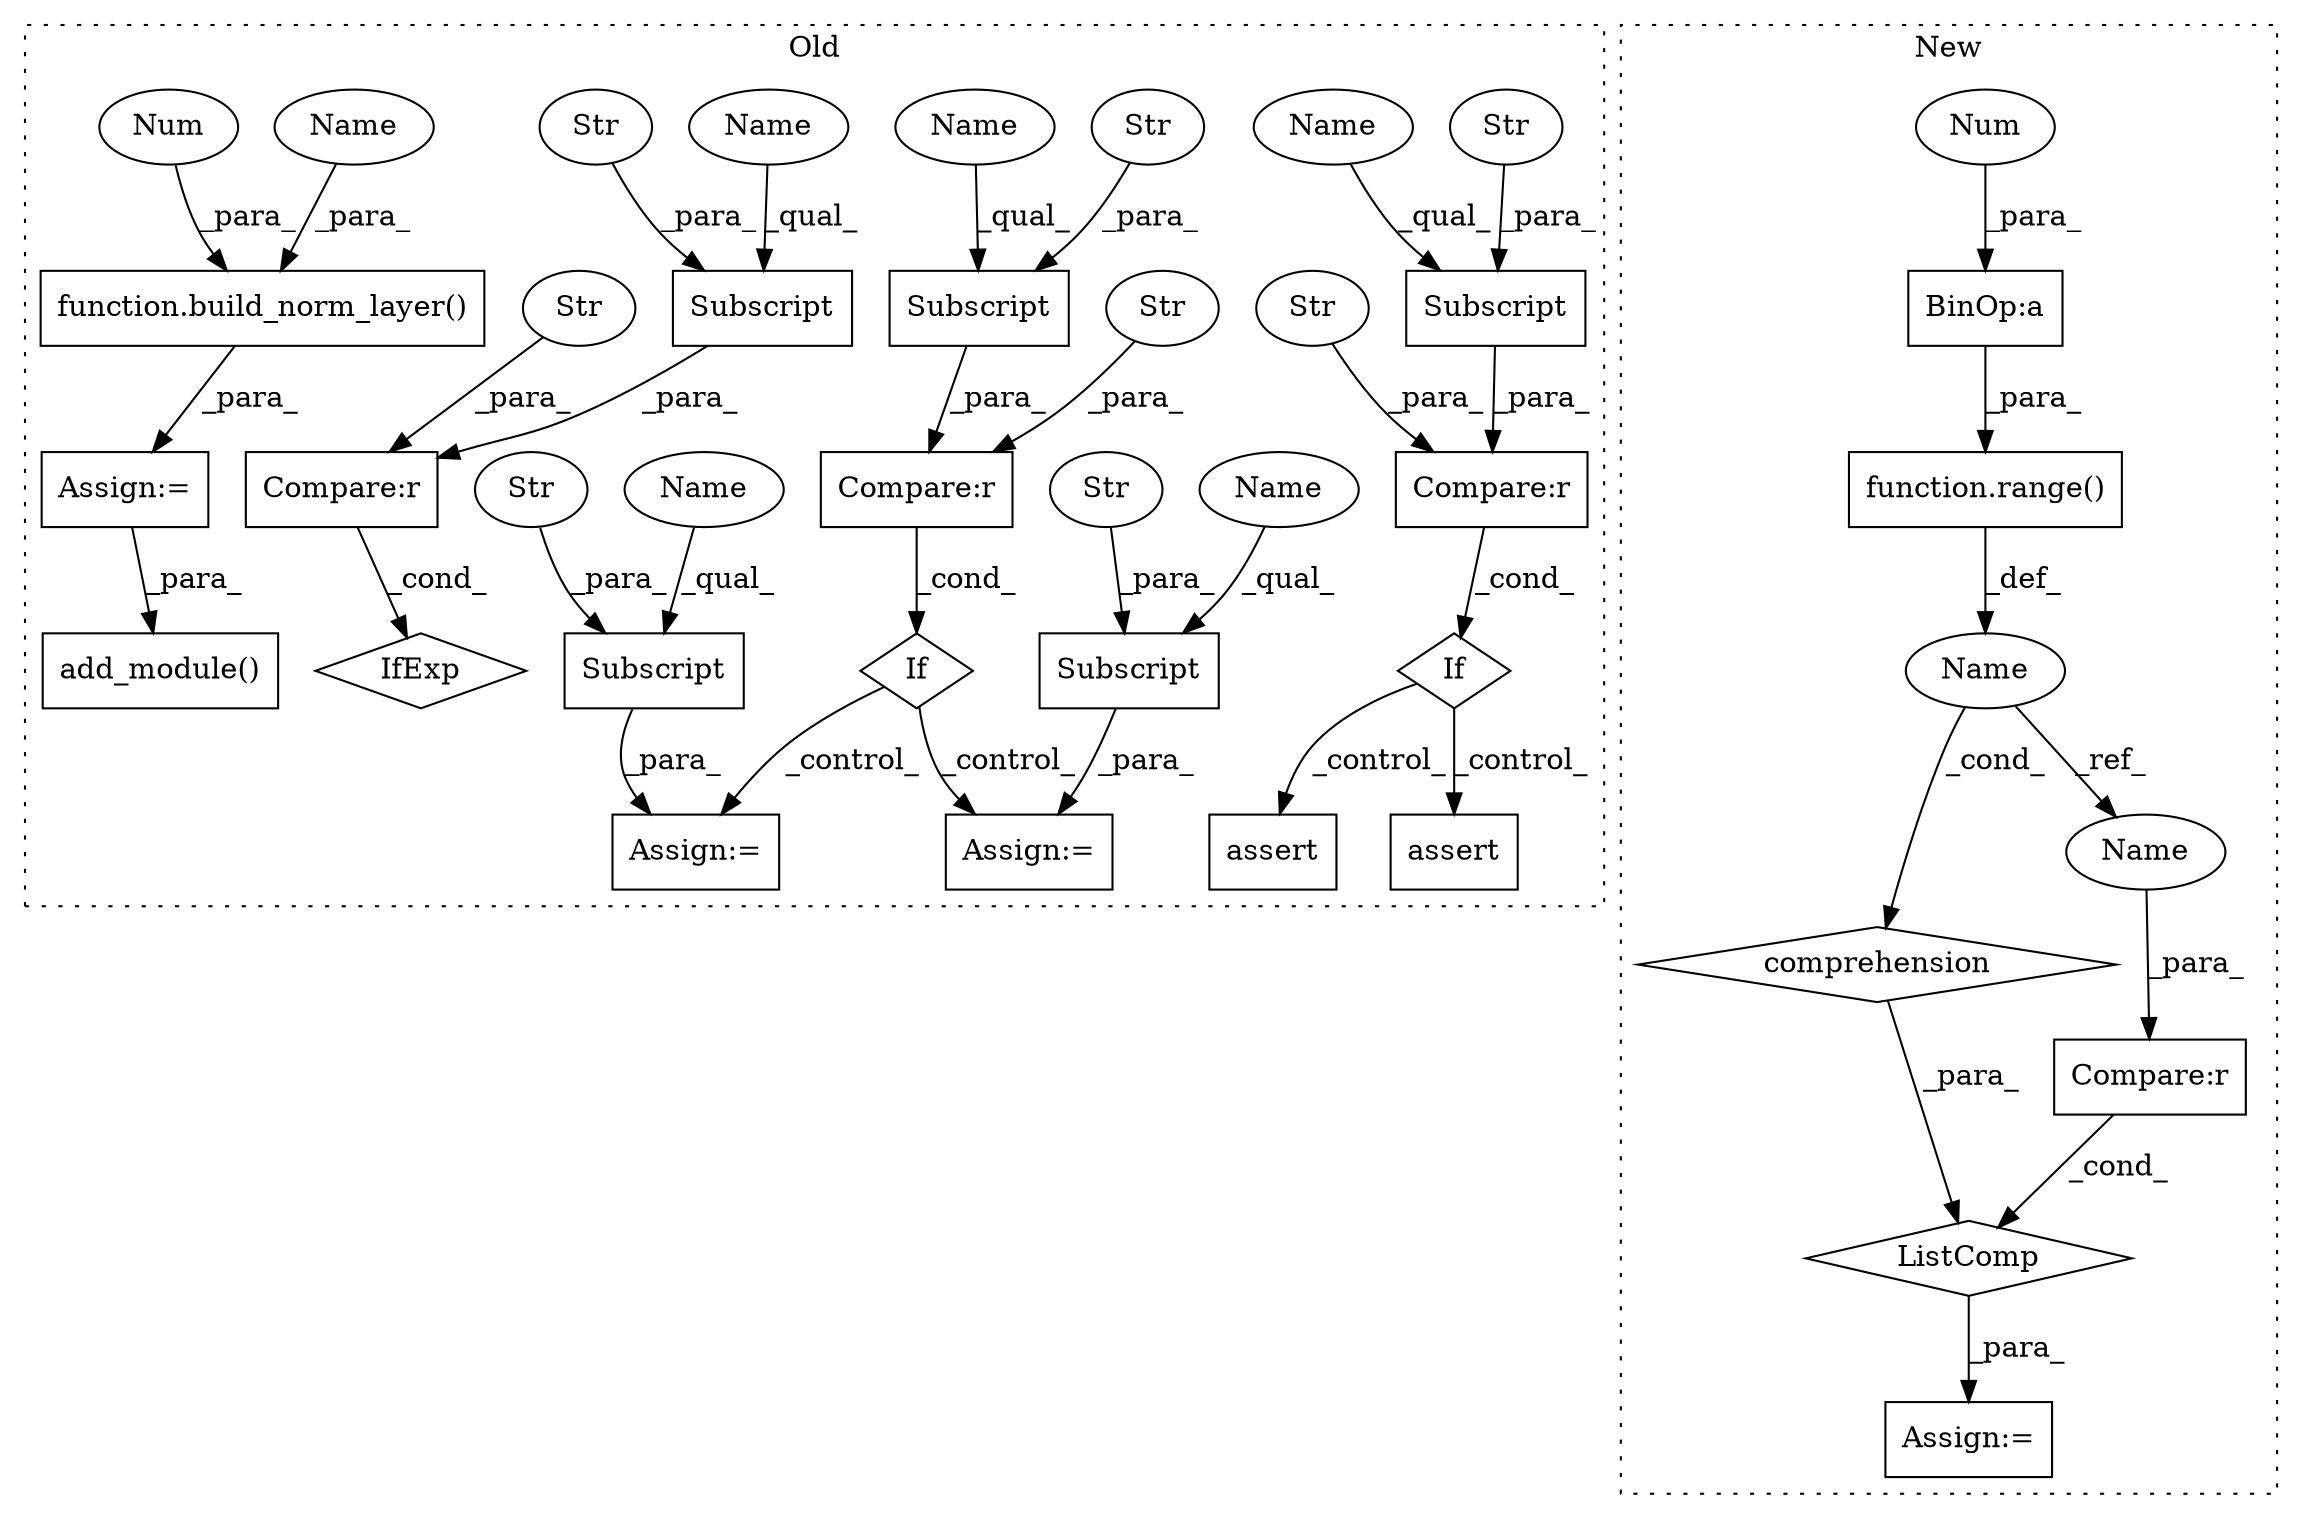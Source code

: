 digraph G {
subgraph cluster0 {
1 [label="add_module()" a="75" s="9035,9081" l="16,1" shape="box"];
9 [label="function.build_norm_layer()" a="75" s="8919,8949" l="17,1" shape="box"];
10 [label="Subscript" a="63" s="8494,0" l="17,0" shape="box"];
11 [label="Str" a="66" s="8504" l="6" shape="ellipse"];
12 [label="Subscript" a="63" s="8300,0" l="17,0" shape="box"];
13 [label="Compare:r" a="40" s="8494" l="25" shape="box"];
14 [label="If" a="96" s="8491,8519" l="3,14" shape="diamond"];
15 [label="Subscript" a="63" s="8598,0" l="22,0" shape="box"];
16 [label="Str" a="66" s="8608" l="11" shape="ellipse"];
17 [label="Subscript" a="63" s="8990,0" l="17,0" shape="box"];
18 [label="Compare:r" a="40" s="8300" l="25" shape="box"];
19 [label="If" a="96" s="8297,8325" l="3,14" shape="diamond"];
20 [label="Str" a="66" s="8321" l="4" shape="ellipse"];
21 [label="Subscript" a="63" s="8548,0" l="20,0" shape="box"];
22 [label="Str" a="66" s="9000" l="6" shape="ellipse"];
23 [label="Str" a="66" s="8558" l="9" shape="ellipse"];
24 [label="Str" a="66" s="8310" l="6" shape="ellipse"];
25 [label="Str" a="66" s="8515" l="4" shape="ellipse"];
26 [label="Compare:r" a="40" s="8990" l="25" shape="box"];
27 [label="Str" a="66" s="9011" l="4" shape="ellipse"];
28 [label="IfExp" a="51" s="8986,9015" l="4,6" shape="diamond"];
29 [label="assert" a="65" s="8398" l="7" shape="box"];
31 [label="Num" a="76" s="8947" l="2" shape="ellipse"];
32 [label="assert" a="65" s="8339" l="7" shape="box"];
33 [label="Assign:=" a="68" s="8916" l="3" shape="box"];
34 [label="Assign:=" a="68" s="8545" l="3" shape="box"];
35 [label="Assign:=" a="68" s="8595" l="3" shape="box"];
37 [label="Name" a="87" s="8990" l="9" shape="ellipse"];
38 [label="Name" a="87" s="8300" l="9" shape="ellipse"];
39 [label="Name" a="87" s="8936" l="9" shape="ellipse"];
40 [label="Name" a="87" s="8548" l="9" shape="ellipse"];
41 [label="Name" a="87" s="8598" l="9" shape="ellipse"];
42 [label="Name" a="87" s="8494" l="9" shape="ellipse"];
label = "Old";
style="dotted";
}
subgraph cluster1 {
2 [label="ListComp" a="106" s="8458" l="51" shape="diamond"];
3 [label="comprehension" a="45" s="8478" l="3" shape="diamond"];
4 [label="Assign:=" a="68" s="8455" l="3" shape="box"];
5 [label="function.range()" a="75" s="8487,8507" l="6,1" shape="box"];
6 [label="BinOp:a" a="82" s="8503" l="3" shape="box"];
7 [label="Compare:r" a="40" s="8459" l="18" shape="box"];
8 [label="Name" a="87" s="8482" l="1" shape="ellipse"];
30 [label="Num" a="76" s="8506" l="1" shape="ellipse"];
36 [label="Name" a="87" s="8459" l="1" shape="ellipse"];
label = "New";
style="dotted";
}
2 -> 4 [label="_para_"];
3 -> 2 [label="_para_"];
5 -> 8 [label="_def_"];
6 -> 5 [label="_para_"];
7 -> 2 [label="_cond_"];
8 -> 3 [label="_cond_"];
8 -> 36 [label="_ref_"];
9 -> 33 [label="_para_"];
10 -> 13 [label="_para_"];
11 -> 10 [label="_para_"];
12 -> 18 [label="_para_"];
13 -> 14 [label="_cond_"];
14 -> 35 [label="_control_"];
14 -> 34 [label="_control_"];
15 -> 35 [label="_para_"];
16 -> 15 [label="_para_"];
17 -> 26 [label="_para_"];
18 -> 19 [label="_cond_"];
19 -> 32 [label="_control_"];
19 -> 29 [label="_control_"];
20 -> 18 [label="_para_"];
21 -> 34 [label="_para_"];
22 -> 17 [label="_para_"];
23 -> 21 [label="_para_"];
24 -> 12 [label="_para_"];
25 -> 13 [label="_para_"];
26 -> 28 [label="_cond_"];
27 -> 26 [label="_para_"];
30 -> 6 [label="_para_"];
31 -> 9 [label="_para_"];
33 -> 1 [label="_para_"];
36 -> 7 [label="_para_"];
37 -> 17 [label="_qual_"];
38 -> 12 [label="_qual_"];
39 -> 9 [label="_para_"];
40 -> 21 [label="_qual_"];
41 -> 15 [label="_qual_"];
42 -> 10 [label="_qual_"];
}
